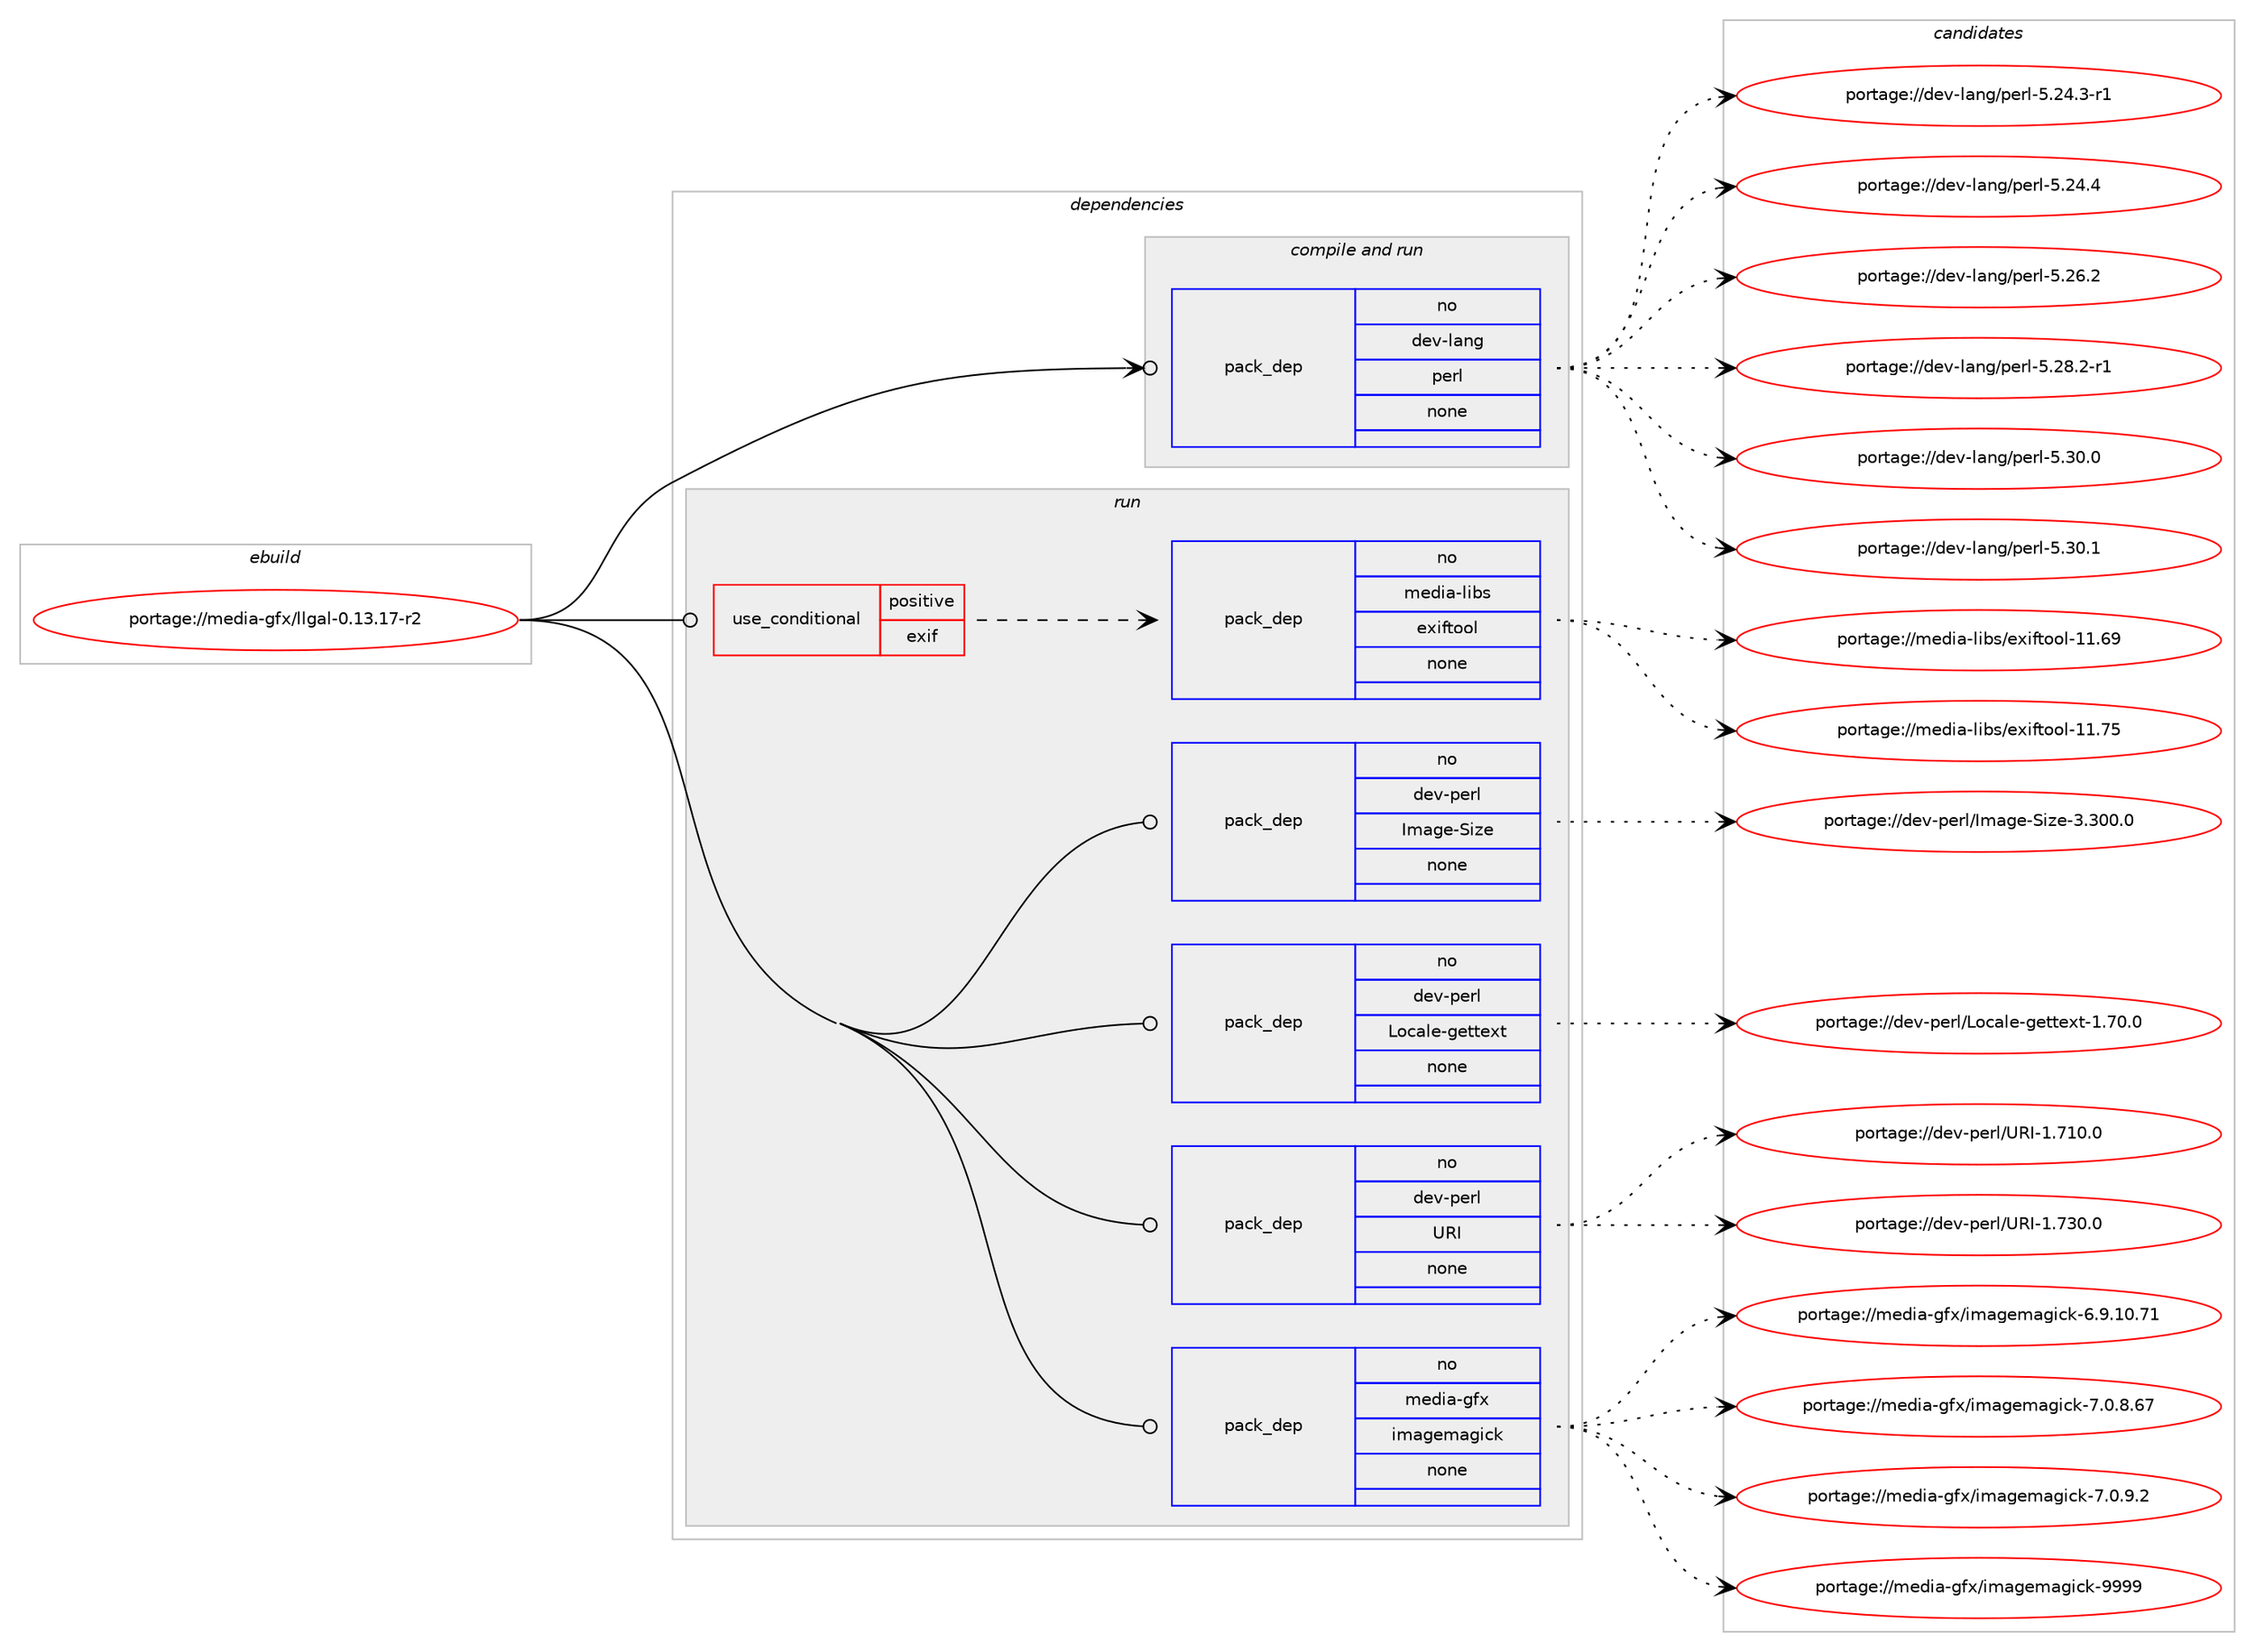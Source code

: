 digraph prolog {

# *************
# Graph options
# *************

newrank=true;
concentrate=true;
compound=true;
graph [rankdir=LR,fontname=Helvetica,fontsize=10,ranksep=1.5];#, ranksep=2.5, nodesep=0.2];
edge  [arrowhead=vee];
node  [fontname=Helvetica,fontsize=10];

# **********
# The ebuild
# **********

subgraph cluster_leftcol {
color=gray;
rank=same;
label=<<i>ebuild</i>>;
id [label="portage://media-gfx/llgal-0.13.17-r2", color=red, width=4, href="../media-gfx/llgal-0.13.17-r2.svg"];
}

# ****************
# The dependencies
# ****************

subgraph cluster_midcol {
color=gray;
label=<<i>dependencies</i>>;
subgraph cluster_compile {
fillcolor="#eeeeee";
style=filled;
label=<<i>compile</i>>;
}
subgraph cluster_compileandrun {
fillcolor="#eeeeee";
style=filled;
label=<<i>compile and run</i>>;
subgraph pack231341 {
dependency315270 [label=<<TABLE BORDER="0" CELLBORDER="1" CELLSPACING="0" CELLPADDING="4" WIDTH="220"><TR><TD ROWSPAN="6" CELLPADDING="30">pack_dep</TD></TR><TR><TD WIDTH="110">no</TD></TR><TR><TD>dev-lang</TD></TR><TR><TD>perl</TD></TR><TR><TD>none</TD></TR><TR><TD></TD></TR></TABLE>>, shape=none, color=blue];
}
id:e -> dependency315270:w [weight=20,style="solid",arrowhead="odotvee"];
}
subgraph cluster_run {
fillcolor="#eeeeee";
style=filled;
label=<<i>run</i>>;
subgraph cond78847 {
dependency315271 [label=<<TABLE BORDER="0" CELLBORDER="1" CELLSPACING="0" CELLPADDING="4"><TR><TD ROWSPAN="3" CELLPADDING="10">use_conditional</TD></TR><TR><TD>positive</TD></TR><TR><TD>exif</TD></TR></TABLE>>, shape=none, color=red];
subgraph pack231342 {
dependency315272 [label=<<TABLE BORDER="0" CELLBORDER="1" CELLSPACING="0" CELLPADDING="4" WIDTH="220"><TR><TD ROWSPAN="6" CELLPADDING="30">pack_dep</TD></TR><TR><TD WIDTH="110">no</TD></TR><TR><TD>media-libs</TD></TR><TR><TD>exiftool</TD></TR><TR><TD>none</TD></TR><TR><TD></TD></TR></TABLE>>, shape=none, color=blue];
}
dependency315271:e -> dependency315272:w [weight=20,style="dashed",arrowhead="vee"];
}
id:e -> dependency315271:w [weight=20,style="solid",arrowhead="odot"];
subgraph pack231343 {
dependency315273 [label=<<TABLE BORDER="0" CELLBORDER="1" CELLSPACING="0" CELLPADDING="4" WIDTH="220"><TR><TD ROWSPAN="6" CELLPADDING="30">pack_dep</TD></TR><TR><TD WIDTH="110">no</TD></TR><TR><TD>dev-perl</TD></TR><TR><TD>Image-Size</TD></TR><TR><TD>none</TD></TR><TR><TD></TD></TR></TABLE>>, shape=none, color=blue];
}
id:e -> dependency315273:w [weight=20,style="solid",arrowhead="odot"];
subgraph pack231344 {
dependency315274 [label=<<TABLE BORDER="0" CELLBORDER="1" CELLSPACING="0" CELLPADDING="4" WIDTH="220"><TR><TD ROWSPAN="6" CELLPADDING="30">pack_dep</TD></TR><TR><TD WIDTH="110">no</TD></TR><TR><TD>dev-perl</TD></TR><TR><TD>Locale-gettext</TD></TR><TR><TD>none</TD></TR><TR><TD></TD></TR></TABLE>>, shape=none, color=blue];
}
id:e -> dependency315274:w [weight=20,style="solid",arrowhead="odot"];
subgraph pack231345 {
dependency315275 [label=<<TABLE BORDER="0" CELLBORDER="1" CELLSPACING="0" CELLPADDING="4" WIDTH="220"><TR><TD ROWSPAN="6" CELLPADDING="30">pack_dep</TD></TR><TR><TD WIDTH="110">no</TD></TR><TR><TD>dev-perl</TD></TR><TR><TD>URI</TD></TR><TR><TD>none</TD></TR><TR><TD></TD></TR></TABLE>>, shape=none, color=blue];
}
id:e -> dependency315275:w [weight=20,style="solid",arrowhead="odot"];
subgraph pack231346 {
dependency315276 [label=<<TABLE BORDER="0" CELLBORDER="1" CELLSPACING="0" CELLPADDING="4" WIDTH="220"><TR><TD ROWSPAN="6" CELLPADDING="30">pack_dep</TD></TR><TR><TD WIDTH="110">no</TD></TR><TR><TD>media-gfx</TD></TR><TR><TD>imagemagick</TD></TR><TR><TD>none</TD></TR><TR><TD></TD></TR></TABLE>>, shape=none, color=blue];
}
id:e -> dependency315276:w [weight=20,style="solid",arrowhead="odot"];
}
}

# **************
# The candidates
# **************

subgraph cluster_choices {
rank=same;
color=gray;
label=<<i>candidates</i>>;

subgraph choice231341 {
color=black;
nodesep=1;
choiceportage100101118451089711010347112101114108455346505246514511449 [label="portage://dev-lang/perl-5.24.3-r1", color=red, width=4,href="../dev-lang/perl-5.24.3-r1.svg"];
choiceportage10010111845108971101034711210111410845534650524652 [label="portage://dev-lang/perl-5.24.4", color=red, width=4,href="../dev-lang/perl-5.24.4.svg"];
choiceportage10010111845108971101034711210111410845534650544650 [label="portage://dev-lang/perl-5.26.2", color=red, width=4,href="../dev-lang/perl-5.26.2.svg"];
choiceportage100101118451089711010347112101114108455346505646504511449 [label="portage://dev-lang/perl-5.28.2-r1", color=red, width=4,href="../dev-lang/perl-5.28.2-r1.svg"];
choiceportage10010111845108971101034711210111410845534651484648 [label="portage://dev-lang/perl-5.30.0", color=red, width=4,href="../dev-lang/perl-5.30.0.svg"];
choiceportage10010111845108971101034711210111410845534651484649 [label="portage://dev-lang/perl-5.30.1", color=red, width=4,href="../dev-lang/perl-5.30.1.svg"];
dependency315270:e -> choiceportage100101118451089711010347112101114108455346505246514511449:w [style=dotted,weight="100"];
dependency315270:e -> choiceportage10010111845108971101034711210111410845534650524652:w [style=dotted,weight="100"];
dependency315270:e -> choiceportage10010111845108971101034711210111410845534650544650:w [style=dotted,weight="100"];
dependency315270:e -> choiceportage100101118451089711010347112101114108455346505646504511449:w [style=dotted,weight="100"];
dependency315270:e -> choiceportage10010111845108971101034711210111410845534651484648:w [style=dotted,weight="100"];
dependency315270:e -> choiceportage10010111845108971101034711210111410845534651484649:w [style=dotted,weight="100"];
}
subgraph choice231342 {
color=black;
nodesep=1;
choiceportage10910110010597451081059811547101120105102116111111108454949465457 [label="portage://media-libs/exiftool-11.69", color=red, width=4,href="../media-libs/exiftool-11.69.svg"];
choiceportage10910110010597451081059811547101120105102116111111108454949465553 [label="portage://media-libs/exiftool-11.75", color=red, width=4,href="../media-libs/exiftool-11.75.svg"];
dependency315272:e -> choiceportage10910110010597451081059811547101120105102116111111108454949465457:w [style=dotted,weight="100"];
dependency315272:e -> choiceportage10910110010597451081059811547101120105102116111111108454949465553:w [style=dotted,weight="100"];
}
subgraph choice231343 {
color=black;
nodesep=1;
choiceportage1001011184511210111410847731099710310145831051221014551465148484648 [label="portage://dev-perl/Image-Size-3.300.0", color=red, width=4,href="../dev-perl/Image-Size-3.300.0.svg"];
dependency315273:e -> choiceportage1001011184511210111410847731099710310145831051221014551465148484648:w [style=dotted,weight="100"];
}
subgraph choice231344 {
color=black;
nodesep=1;
choiceportage10010111845112101114108477611199971081014510310111611610112011645494655484648 [label="portage://dev-perl/Locale-gettext-1.70.0", color=red, width=4,href="../dev-perl/Locale-gettext-1.70.0.svg"];
dependency315274:e -> choiceportage10010111845112101114108477611199971081014510310111611610112011645494655484648:w [style=dotted,weight="100"];
}
subgraph choice231345 {
color=black;
nodesep=1;
choiceportage10010111845112101114108478582734549465549484648 [label="portage://dev-perl/URI-1.710.0", color=red, width=4,href="../dev-perl/URI-1.710.0.svg"];
choiceportage10010111845112101114108478582734549465551484648 [label="portage://dev-perl/URI-1.730.0", color=red, width=4,href="../dev-perl/URI-1.730.0.svg"];
dependency315275:e -> choiceportage10010111845112101114108478582734549465549484648:w [style=dotted,weight="100"];
dependency315275:e -> choiceportage10010111845112101114108478582734549465551484648:w [style=dotted,weight="100"];
}
subgraph choice231346 {
color=black;
nodesep=1;
choiceportage10910110010597451031021204710510997103101109971031059910745544657464948465549 [label="portage://media-gfx/imagemagick-6.9.10.71", color=red, width=4,href="../media-gfx/imagemagick-6.9.10.71.svg"];
choiceportage109101100105974510310212047105109971031011099710310599107455546484656465455 [label="portage://media-gfx/imagemagick-7.0.8.67", color=red, width=4,href="../media-gfx/imagemagick-7.0.8.67.svg"];
choiceportage1091011001059745103102120471051099710310110997103105991074555464846574650 [label="portage://media-gfx/imagemagick-7.0.9.2", color=red, width=4,href="../media-gfx/imagemagick-7.0.9.2.svg"];
choiceportage1091011001059745103102120471051099710310110997103105991074557575757 [label="portage://media-gfx/imagemagick-9999", color=red, width=4,href="../media-gfx/imagemagick-9999.svg"];
dependency315276:e -> choiceportage10910110010597451031021204710510997103101109971031059910745544657464948465549:w [style=dotted,weight="100"];
dependency315276:e -> choiceportage109101100105974510310212047105109971031011099710310599107455546484656465455:w [style=dotted,weight="100"];
dependency315276:e -> choiceportage1091011001059745103102120471051099710310110997103105991074555464846574650:w [style=dotted,weight="100"];
dependency315276:e -> choiceportage1091011001059745103102120471051099710310110997103105991074557575757:w [style=dotted,weight="100"];
}
}

}

